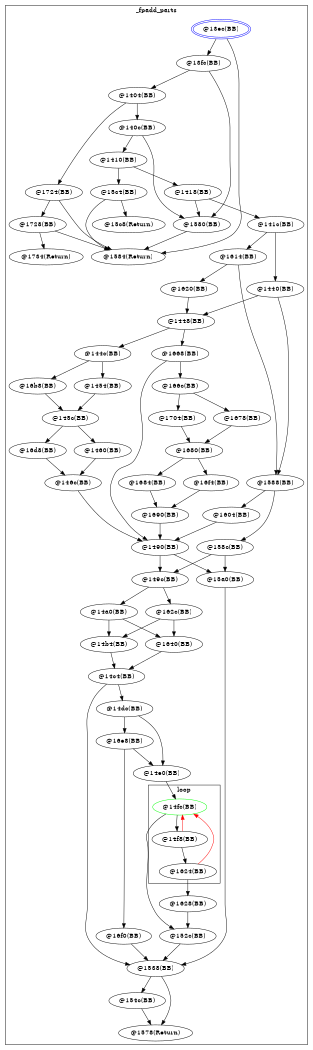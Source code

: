 digraph d {
size="8.5,7";

subgraph cluster__fpadd_parts {
	graph [label = "_fpadd_parts"];
	node_13ec [peripheries=2]
subgraph cluster_loop_14fc {
	graph [label = "loop"];
	node_14fc [color = green]
	node_14fc [label = "@14fc(BB)"];
	node_14f8 [label = "@14f8(BB)"];
}
subgraph cluster_loop_14fc {
	graph [label = "loop"];
	node_14fc [color = green]
	node_14fc [label = "@14fc(BB)"];
	node_1624 [label = "@1624(BB)"];
	node_14f8 [label = "@14f8(BB)"];
}
	node_13ec [label = "@13ec(BB)", color=blue];
	node_13fc [label = "@13fc(BB)"];
	node_1404 [label = "@1404(BB)"];
	node_140c [label = "@140c(BB)"];
	node_1410 [label = "@1410(BB)"];
	node_1418 [label = "@1418(BB)"];
	node_141c [label = "@141c(BB)"];
	node_1440 [label = "@1440(BB)"];
	node_1448 [label = "@1448(BB)"];
	node_144c [label = "@144c(BB)"];
	node_1454 [label = "@1454(BB)"];
	node_145c [label = "@145c(BB)"];
	node_1460 [label = "@1460(BB)"];
	node_146c [label = "@146c(BB)"];
	node_1490 [label = "@1490(BB)"];
	node_149c [label = "@149c(BB)"];
	node_14a0 [label = "@14a0(BB)"];
	node_14b4 [label = "@14b4(BB)"];
	node_14c4 [label = "@14c4(BB)"];
	node_14dc [label = "@14dc(BB)"];
	node_14e0 [label = "@14e0(BB)"];
	node_152c [label = "@152c(BB)"];
	node_1538 [label = "@1538(BB)"];
	node_154c [label = "@154c(BB)"];
	node_1578 [label = "@1578(Return)"];
	node_1580 [label = "@1580(BB)"];
	node_1584 [label = "@1584(Return)"];
	node_1588 [label = "@1588(BB)"];
	node_158c [label = "@158c(BB)"];
	node_15a0 [label = "@15a0(BB)"];
	node_15c4 [label = "@15c4(BB)"];
	node_15c8 [label = "@15c8(Return)"];
	node_1604 [label = "@1604(BB)"];
	node_1614 [label = "@1614(BB)"];
	node_1620 [label = "@1620(BB)"];
	node_1628 [label = "@1628(BB)"];
	node_162c [label = "@162c(BB)"];
	node_1640 [label = "@1640(BB)"];
	node_1668 [label = "@1668(BB)"];
	node_166c [label = "@166c(BB)"];
	node_1678 [label = "@1678(BB)"];
	node_1680 [label = "@1680(BB)"];
	node_1684 [label = "@1684(BB)"];
	node_1690 [label = "@1690(BB)"];
	node_16b8 [label = "@16b8(BB)"];
	node_16d8 [label = "@16d8(BB)"];
	node_16e8 [label = "@16e8(BB)"];
	node_16f0 [label = "@16f0(BB)"];
	node_16f4 [label = "@16f4(BB)"];
	node_1704 [label = "@1704(BB)"];
	node_1724 [label = "@1724(BB)"];
	node_1728 [label = "@1728(BB)"];
	node_1734 [label = "@1734(Return)"];
}
node_13ec -> node_1584;
node_13ec -> node_13fc;
node_13fc -> node_1580;
node_13fc -> node_1404;
node_1404 -> node_1724;
node_1404 -> node_140c;
node_140c -> node_1580;
node_140c -> node_1410;
node_1410 -> node_15c4;
node_1410 -> node_1418;
node_1418 -> node_1580;
node_1418 -> node_141c;
node_141c -> node_1614;
node_141c -> node_1440;
node_1440 -> node_1588;
node_1440 -> node_1448;
node_1448 -> node_1668;
node_1448 -> node_144c;
node_144c -> node_16b8;
node_144c -> node_1454;
node_1454 -> node_145c;
node_145c -> node_16d8;
node_145c -> node_1460;
node_1460 -> node_146c;
node_146c -> node_1490;
node_1490 -> node_15a0;
node_1490 -> node_149c;
node_149c -> node_162c;
node_149c -> node_14a0;
node_14a0 -> node_1640;
node_14a0 -> node_14b4;
node_14b4 -> node_14c4;
node_14c4 -> node_1538;
node_14c4 -> node_14dc;
node_14dc -> node_16e8;
node_14dc -> node_14e0;
node_14e0 -> node_14fc;
node_14f8 -> node_1624;
node_14f8 -> node_14fc[color=red];
node_14fc -> node_14f8;
node_14fc -> node_152c;
node_152c -> node_1538;
node_1538 -> node_1578;
node_1538 -> node_154c;
node_154c -> node_1578;
node_1580 -> node_1584;
node_1588 -> node_1604;
node_1588 -> node_158c;
node_158c -> node_149c;
node_158c -> node_15a0;
node_15a0 -> node_1538;
node_15c4 -> node_1584;
node_15c4 -> node_15c8;
node_1604 -> node_1490;
node_1614 -> node_1588;
node_1614 -> node_1620;
node_1620 -> node_1448;
node_1624 -> node_14fc[color=red];
node_1624 -> node_1628;
node_1628 -> node_152c;
node_162c -> node_14b4;
node_162c -> node_1640;
node_1640 -> node_14c4;
node_1668 -> node_1490;
node_1668 -> node_166c;
node_166c -> node_1704;
node_166c -> node_1678;
node_1678 -> node_1680;
node_1680 -> node_16f4;
node_1680 -> node_1684;
node_1684 -> node_1690;
node_1690 -> node_1490;
node_16b8 -> node_145c;
node_16d8 -> node_146c;
node_16e8 -> node_14e0;
node_16e8 -> node_16f0;
node_16f0 -> node_1538;
node_16f4 -> node_1690;
node_1704 -> node_1680;
node_1724 -> node_1584;
node_1724 -> node_1728;
node_1728 -> node_1584;
node_1728 -> node_1734;

}
